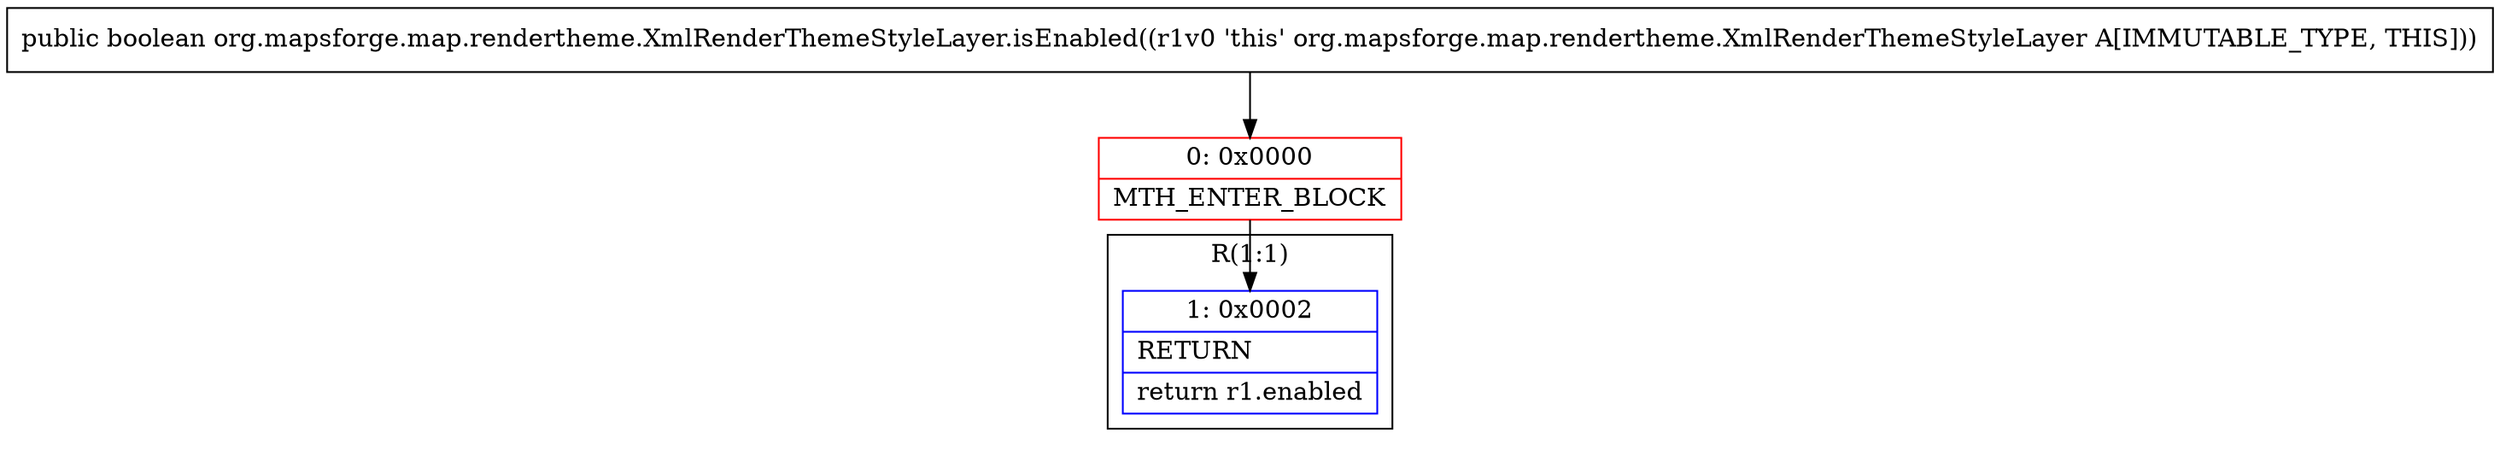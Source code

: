 digraph "CFG fororg.mapsforge.map.rendertheme.XmlRenderThemeStyleLayer.isEnabled()Z" {
subgraph cluster_Region_1517833866 {
label = "R(1:1)";
node [shape=record,color=blue];
Node_1 [shape=record,label="{1\:\ 0x0002|RETURN\l|return r1.enabled\l}"];
}
Node_0 [shape=record,color=red,label="{0\:\ 0x0000|MTH_ENTER_BLOCK\l}"];
MethodNode[shape=record,label="{public boolean org.mapsforge.map.rendertheme.XmlRenderThemeStyleLayer.isEnabled((r1v0 'this' org.mapsforge.map.rendertheme.XmlRenderThemeStyleLayer A[IMMUTABLE_TYPE, THIS])) }"];
MethodNode -> Node_0;
Node_0 -> Node_1;
}

